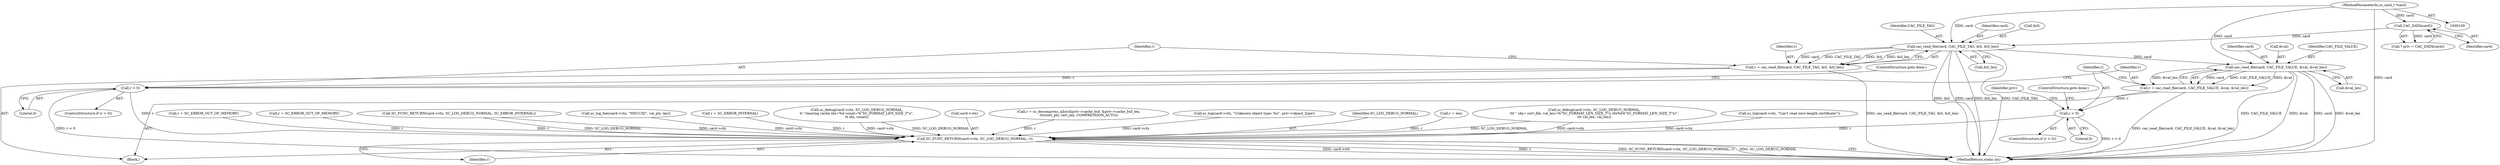 digraph "0_OpenSC_8fe377e93b4b56060e5bbfb6f3142ceaeca744fa_3@API" {
"1000242" [label="(Call,cac_read_file(card, CAC_FILE_TAG, &tl, &tl_len))"];
"1000119" [label="(Call,CAC_DATA(card))"];
"1000110" [label="(MethodParameterIn,sc_card_t *card)"];
"1000240" [label="(Call,r = cac_read_file(card, CAC_FILE_TAG, &tl, &tl_len))"];
"1000250" [label="(Call,r < 0)"];
"1000621" [label="(Call,SC_FUNC_RETURN(card->ctx, SC_LOG_DEBUG_NORMAL, r))"];
"1000257" [label="(Call,cac_read_file(card, CAC_FILE_VALUE, &val, &val_len))"];
"1000255" [label="(Call,r = cac_read_file(card, CAC_FILE_VALUE, &val, &val_len))"];
"1000265" [label="(Call,r < 0)"];
"1000234" [label="(Call,SC_FUNC_RETURN(card->ctx, SC_LOG_DEBUG_NORMAL, SC_ERROR_INTERNAL))"];
"1000258" [label="(Identifier,card)"];
"1000488" [label="(Call,sc_log_hex(card->ctx, \"MSCUID\", val_ptr, len))"];
"1000582" [label="(Call,r = SC_ERROR_INTERNAL)"];
"1000622" [label="(Call,card->ctx)"];
"1000260" [label="(Call,&val)"];
"1000254" [label="(ControlStructure,goto done;)"];
"1000240" [label="(Call,r = cac_read_file(card, CAC_FILE_TAG, &tl, &tl_len))"];
"1000241" [label="(Identifier,r)"];
"1000621" [label="(Call,SC_FUNC_RETURN(card->ctx, SC_LOG_DEBUG_NORMAL, r))"];
"1000512" [label="(Call,r = sc_decompress_alloc(&priv->cache_buf, &priv->cache_buf_len,\n\t\t\t\tcert_ptr, cert_len, COMPRESSION_AUTO))"];
"1000574" [label="(Call,sc_log(card->ctx, \"Unknown object type: %x\", priv->object_type))"];
"1000627" [label="(MethodReturn,static int)"];
"1000252" [label="(Literal,0)"];
"1000255" [label="(Call,r = cac_read_file(card, CAC_FILE_VALUE, &val, &val_len))"];
"1000266" [label="(Identifier,r)"];
"1000262" [label="(Call,&val_len)"];
"1000251" [label="(Identifier,r)"];
"1000257" [label="(Call,cac_read_file(card, CAC_FILE_VALUE, &val, &val_len))"];
"1000110" [label="(MethodParameterIn,sc_card_t *card)"];
"1000249" [label="(ControlStructure,if (r < 0))"];
"1000119" [label="(Call,CAC_DATA(card))"];
"1000117" [label="(Call,* priv = CAC_DATA(card))"];
"1000115" [label="(Block,)"];
"1000625" [label="(Identifier,SC_LOG_DEBUG_NORMAL)"];
"1000609" [label="(Call,r = len)"];
"1000271" [label="(Identifier,priv)"];
"1000264" [label="(ControlStructure,if (r < 0))"];
"1000120" [label="(Identifier,card)"];
"1000256" [label="(Identifier,r)"];
"1000247" [label="(Call,&tl_len)"];
"1000267" [label="(Literal,0)"];
"1000259" [label="(Identifier,CAC_FILE_VALUE)"];
"1000250" [label="(Call,r < 0)"];
"1000394" [label="(Call,sc_debug(card->ctx, SC_LOG_DEBUG_NORMAL,\n\t\t\t \" obj= cert_file, val_len=%\"SC_FORMAT_LEN_SIZE_T\"u (0x%04\"SC_FORMAT_LEN_SIZE_T\"x)\",\n\t\t\t val_len, val_len))"];
"1000243" [label="(Identifier,card)"];
"1000565" [label="(Call,sc_log(card->ctx, \"Can't read zero-length certificate\"))"];
"1000201" [label="(Call,sc_debug(card->ctx, SC_LOG_DEBUG_NORMAL,\n\t\t \"clearing cache idx=%d count=%\"SC_FORMAT_LEN_SIZE_T\"u\",\n\t\t idx, count))"];
"1000268" [label="(ControlStructure,goto done;)"];
"1000265" [label="(Call,r < 0)"];
"1000548" [label="(Call,r = SC_ERROR_OUT_OF_MEMORY)"];
"1000245" [label="(Call,&tl)"];
"1000242" [label="(Call,cac_read_file(card, CAC_FILE_TAG, &tl, &tl_len))"];
"1000293" [label="(Call,r = SC_ERROR_OUT_OF_MEMORY)"];
"1000244" [label="(Identifier,CAC_FILE_TAG)"];
"1000626" [label="(Identifier,r)"];
"1000242" -> "1000240"  [label="AST: "];
"1000242" -> "1000247"  [label="CFG: "];
"1000243" -> "1000242"  [label="AST: "];
"1000244" -> "1000242"  [label="AST: "];
"1000245" -> "1000242"  [label="AST: "];
"1000247" -> "1000242"  [label="AST: "];
"1000240" -> "1000242"  [label="CFG: "];
"1000242" -> "1000627"  [label="DDG: CAC_FILE_TAG"];
"1000242" -> "1000627"  [label="DDG: &tl"];
"1000242" -> "1000627"  [label="DDG: card"];
"1000242" -> "1000627"  [label="DDG: &tl_len"];
"1000242" -> "1000240"  [label="DDG: card"];
"1000242" -> "1000240"  [label="DDG: CAC_FILE_TAG"];
"1000242" -> "1000240"  [label="DDG: &tl"];
"1000242" -> "1000240"  [label="DDG: &tl_len"];
"1000119" -> "1000242"  [label="DDG: card"];
"1000110" -> "1000242"  [label="DDG: card"];
"1000242" -> "1000257"  [label="DDG: card"];
"1000119" -> "1000117"  [label="AST: "];
"1000119" -> "1000120"  [label="CFG: "];
"1000120" -> "1000119"  [label="AST: "];
"1000117" -> "1000119"  [label="CFG: "];
"1000119" -> "1000117"  [label="DDG: card"];
"1000110" -> "1000119"  [label="DDG: card"];
"1000110" -> "1000109"  [label="AST: "];
"1000110" -> "1000627"  [label="DDG: card"];
"1000110" -> "1000257"  [label="DDG: card"];
"1000240" -> "1000115"  [label="AST: "];
"1000241" -> "1000240"  [label="AST: "];
"1000251" -> "1000240"  [label="CFG: "];
"1000240" -> "1000627"  [label="DDG: cac_read_file(card, CAC_FILE_TAG, &tl, &tl_len)"];
"1000240" -> "1000250"  [label="DDG: r"];
"1000250" -> "1000249"  [label="AST: "];
"1000250" -> "1000252"  [label="CFG: "];
"1000251" -> "1000250"  [label="AST: "];
"1000252" -> "1000250"  [label="AST: "];
"1000254" -> "1000250"  [label="CFG: "];
"1000256" -> "1000250"  [label="CFG: "];
"1000250" -> "1000627"  [label="DDG: r < 0"];
"1000250" -> "1000621"  [label="DDG: r"];
"1000621" -> "1000115"  [label="AST: "];
"1000621" -> "1000626"  [label="CFG: "];
"1000622" -> "1000621"  [label="AST: "];
"1000625" -> "1000621"  [label="AST: "];
"1000626" -> "1000621"  [label="AST: "];
"1000627" -> "1000621"  [label="CFG: "];
"1000621" -> "1000627"  [label="DDG: card->ctx"];
"1000621" -> "1000627"  [label="DDG: r"];
"1000621" -> "1000627"  [label="DDG: SC_FUNC_RETURN(card->ctx, SC_LOG_DEBUG_NORMAL, r)"];
"1000621" -> "1000627"  [label="DDG: SC_LOG_DEBUG_NORMAL"];
"1000574" -> "1000621"  [label="DDG: card->ctx"];
"1000488" -> "1000621"  [label="DDG: card->ctx"];
"1000234" -> "1000621"  [label="DDG: card->ctx"];
"1000234" -> "1000621"  [label="DDG: SC_LOG_DEBUG_NORMAL"];
"1000565" -> "1000621"  [label="DDG: card->ctx"];
"1000201" -> "1000621"  [label="DDG: card->ctx"];
"1000201" -> "1000621"  [label="DDG: SC_LOG_DEBUG_NORMAL"];
"1000394" -> "1000621"  [label="DDG: card->ctx"];
"1000394" -> "1000621"  [label="DDG: SC_LOG_DEBUG_NORMAL"];
"1000293" -> "1000621"  [label="DDG: r"];
"1000512" -> "1000621"  [label="DDG: r"];
"1000582" -> "1000621"  [label="DDG: r"];
"1000609" -> "1000621"  [label="DDG: r"];
"1000265" -> "1000621"  [label="DDG: r"];
"1000548" -> "1000621"  [label="DDG: r"];
"1000257" -> "1000255"  [label="AST: "];
"1000257" -> "1000262"  [label="CFG: "];
"1000258" -> "1000257"  [label="AST: "];
"1000259" -> "1000257"  [label="AST: "];
"1000260" -> "1000257"  [label="AST: "];
"1000262" -> "1000257"  [label="AST: "];
"1000255" -> "1000257"  [label="CFG: "];
"1000257" -> "1000627"  [label="DDG: CAC_FILE_VALUE"];
"1000257" -> "1000627"  [label="DDG: &val"];
"1000257" -> "1000627"  [label="DDG: card"];
"1000257" -> "1000627"  [label="DDG: &val_len"];
"1000257" -> "1000255"  [label="DDG: card"];
"1000257" -> "1000255"  [label="DDG: CAC_FILE_VALUE"];
"1000257" -> "1000255"  [label="DDG: &val"];
"1000257" -> "1000255"  [label="DDG: &val_len"];
"1000255" -> "1000115"  [label="AST: "];
"1000256" -> "1000255"  [label="AST: "];
"1000266" -> "1000255"  [label="CFG: "];
"1000255" -> "1000627"  [label="DDG: cac_read_file(card, CAC_FILE_VALUE, &val, &val_len)"];
"1000255" -> "1000265"  [label="DDG: r"];
"1000265" -> "1000264"  [label="AST: "];
"1000265" -> "1000267"  [label="CFG: "];
"1000266" -> "1000265"  [label="AST: "];
"1000267" -> "1000265"  [label="AST: "];
"1000268" -> "1000265"  [label="CFG: "];
"1000271" -> "1000265"  [label="CFG: "];
"1000265" -> "1000627"  [label="DDG: r < 0"];
}
